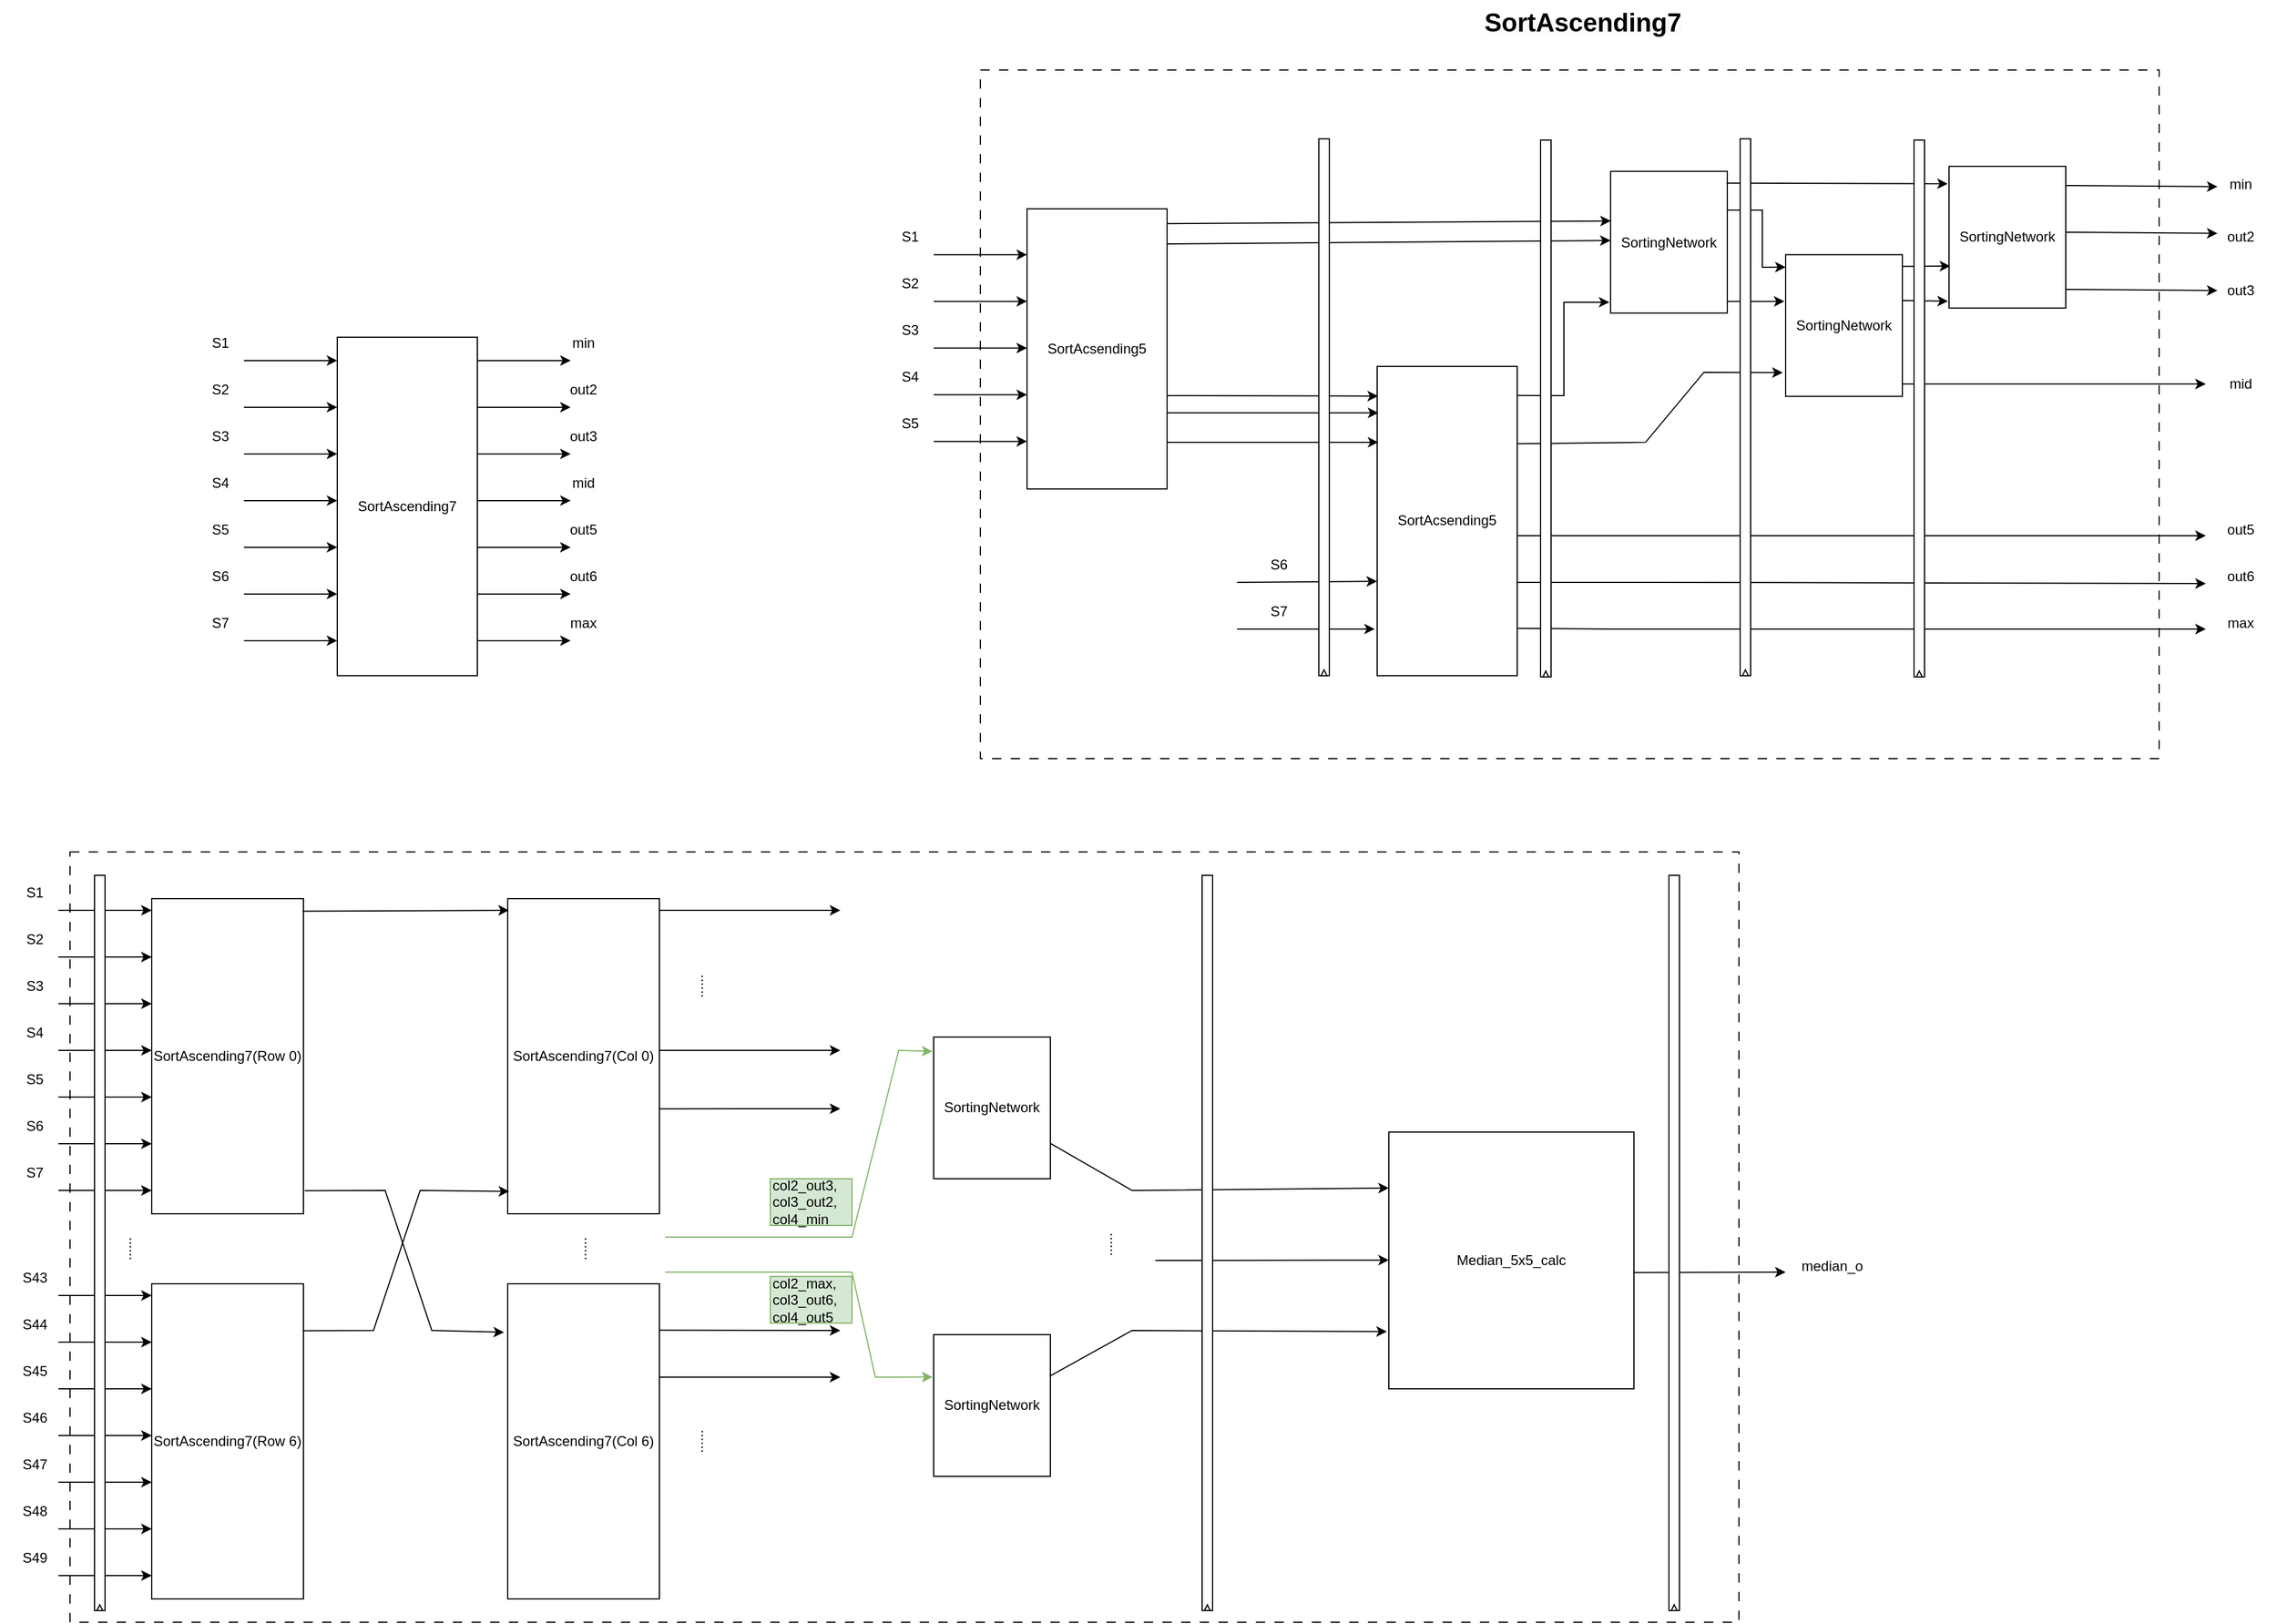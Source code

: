 <mxfile version="25.0.3">
  <diagram name="Page-1" id="NQi-qj9RWjXXZ9nGB_0W">
    <mxGraphModel dx="3850" dy="2614" grid="1" gridSize="10" guides="1" tooltips="1" connect="1" arrows="1" fold="1" page="1" pageScale="1" pageWidth="850" pageHeight="1100" math="0" shadow="0">
      <root>
        <mxCell id="0" />
        <mxCell id="1" parent="0" />
        <mxCell id="Ysm--PjL4J-Ic120Il5L-30" value="" style="rounded=0;whiteSpace=wrap;html=1;dashed=1;dashPattern=8 8;" parent="1" vertex="1">
          <mxGeometry x="830" y="-360" width="1010" height="590" as="geometry" />
        </mxCell>
        <mxCell id="oJ3QWZMt2NWCqgBl0X_o-31" value="" style="rounded=0;whiteSpace=wrap;html=1;dashed=1;dashPattern=8 8;" parent="1" vertex="1">
          <mxGeometry x="50" y="310" width="1430" height="660" as="geometry" />
        </mxCell>
        <mxCell id="lAZP1rvu_MSJ7CvuDxen-2" value="SortAscending7(Row 0)" style="rounded=0;whiteSpace=wrap;html=1;" parent="1" vertex="1">
          <mxGeometry x="120" y="350" width="130" height="270" as="geometry" />
        </mxCell>
        <mxCell id="lAZP1rvu_MSJ7CvuDxen-3" value="" style="endArrow=classic;html=1;rounded=0;" parent="1" edge="1">
          <mxGeometry width="50" height="50" relative="1" as="geometry">
            <mxPoint x="40" y="360" as="sourcePoint" />
            <mxPoint x="120" y="360" as="targetPoint" />
          </mxGeometry>
        </mxCell>
        <mxCell id="lAZP1rvu_MSJ7CvuDxen-4" value="" style="endArrow=classic;html=1;rounded=0;" parent="1" edge="1">
          <mxGeometry width="50" height="50" relative="1" as="geometry">
            <mxPoint x="40" y="400" as="sourcePoint" />
            <mxPoint x="120" y="400" as="targetPoint" />
          </mxGeometry>
        </mxCell>
        <mxCell id="lAZP1rvu_MSJ7CvuDxen-5" value="" style="endArrow=classic;html=1;rounded=0;" parent="1" edge="1">
          <mxGeometry width="50" height="50" relative="1" as="geometry">
            <mxPoint x="40" y="440" as="sourcePoint" />
            <mxPoint x="120" y="440" as="targetPoint" />
          </mxGeometry>
        </mxCell>
        <mxCell id="lAZP1rvu_MSJ7CvuDxen-6" value="" style="endArrow=classic;html=1;rounded=0;" parent="1" edge="1">
          <mxGeometry width="50" height="50" relative="1" as="geometry">
            <mxPoint x="40" y="480" as="sourcePoint" />
            <mxPoint x="120" y="480" as="targetPoint" />
          </mxGeometry>
        </mxCell>
        <mxCell id="lAZP1rvu_MSJ7CvuDxen-7" value="" style="endArrow=classic;html=1;rounded=0;" parent="1" edge="1">
          <mxGeometry width="50" height="50" relative="1" as="geometry">
            <mxPoint x="40" y="520" as="sourcePoint" />
            <mxPoint x="120" y="520" as="targetPoint" />
          </mxGeometry>
        </mxCell>
        <mxCell id="lAZP1rvu_MSJ7CvuDxen-8" value="" style="endArrow=classic;html=1;rounded=0;" parent="1" edge="1">
          <mxGeometry width="50" height="50" relative="1" as="geometry">
            <mxPoint x="40" y="560" as="sourcePoint" />
            <mxPoint x="120" y="560" as="targetPoint" />
          </mxGeometry>
        </mxCell>
        <mxCell id="lAZP1rvu_MSJ7CvuDxen-9" value="" style="endArrow=classic;html=1;rounded=0;" parent="1" edge="1">
          <mxGeometry width="50" height="50" relative="1" as="geometry">
            <mxPoint x="40" y="600" as="sourcePoint" />
            <mxPoint x="120" y="600" as="targetPoint" />
          </mxGeometry>
        </mxCell>
        <mxCell id="lAZP1rvu_MSJ7CvuDxen-10" value="S1" style="text;html=1;align=center;verticalAlign=middle;whiteSpace=wrap;rounded=0;" parent="1" vertex="1">
          <mxGeometry x="-10" y="330" width="60" height="30" as="geometry" />
        </mxCell>
        <mxCell id="lAZP1rvu_MSJ7CvuDxen-11" value="S2" style="text;html=1;align=center;verticalAlign=middle;whiteSpace=wrap;rounded=0;" parent="1" vertex="1">
          <mxGeometry x="-10" y="370" width="60" height="30" as="geometry" />
        </mxCell>
        <mxCell id="lAZP1rvu_MSJ7CvuDxen-12" value="S3" style="text;html=1;align=center;verticalAlign=middle;whiteSpace=wrap;rounded=0;" parent="1" vertex="1">
          <mxGeometry x="-10" y="410" width="60" height="30" as="geometry" />
        </mxCell>
        <mxCell id="lAZP1rvu_MSJ7CvuDxen-13" value="S4" style="text;html=1;align=center;verticalAlign=middle;whiteSpace=wrap;rounded=0;" parent="1" vertex="1">
          <mxGeometry x="-10" y="450" width="60" height="30" as="geometry" />
        </mxCell>
        <mxCell id="lAZP1rvu_MSJ7CvuDxen-14" value="S5" style="text;html=1;align=center;verticalAlign=middle;whiteSpace=wrap;rounded=0;" parent="1" vertex="1">
          <mxGeometry x="-10" y="490" width="60" height="30" as="geometry" />
        </mxCell>
        <mxCell id="lAZP1rvu_MSJ7CvuDxen-15" value="S6" style="text;html=1;align=center;verticalAlign=middle;whiteSpace=wrap;rounded=0;" parent="1" vertex="1">
          <mxGeometry x="-10" y="530" width="60" height="30" as="geometry" />
        </mxCell>
        <mxCell id="lAZP1rvu_MSJ7CvuDxen-16" value="S7" style="text;html=1;align=center;verticalAlign=middle;whiteSpace=wrap;rounded=0;" parent="1" vertex="1">
          <mxGeometry x="-10" y="570" width="60" height="30" as="geometry" />
        </mxCell>
        <mxCell id="lAZP1rvu_MSJ7CvuDxen-17" value="SortAscending7(Row 6)" style="rounded=0;whiteSpace=wrap;html=1;" parent="1" vertex="1">
          <mxGeometry x="120" y="680" width="130" height="270" as="geometry" />
        </mxCell>
        <mxCell id="lAZP1rvu_MSJ7CvuDxen-18" value="" style="endArrow=classic;html=1;rounded=0;" parent="1" edge="1">
          <mxGeometry width="50" height="50" relative="1" as="geometry">
            <mxPoint x="40" y="690" as="sourcePoint" />
            <mxPoint x="120" y="690" as="targetPoint" />
          </mxGeometry>
        </mxCell>
        <mxCell id="lAZP1rvu_MSJ7CvuDxen-19" value="" style="endArrow=classic;html=1;rounded=0;" parent="1" edge="1">
          <mxGeometry width="50" height="50" relative="1" as="geometry">
            <mxPoint x="40" y="730" as="sourcePoint" />
            <mxPoint x="120" y="730" as="targetPoint" />
          </mxGeometry>
        </mxCell>
        <mxCell id="lAZP1rvu_MSJ7CvuDxen-20" value="" style="endArrow=classic;html=1;rounded=0;" parent="1" edge="1">
          <mxGeometry width="50" height="50" relative="1" as="geometry">
            <mxPoint x="40" y="770" as="sourcePoint" />
            <mxPoint x="120" y="770" as="targetPoint" />
          </mxGeometry>
        </mxCell>
        <mxCell id="lAZP1rvu_MSJ7CvuDxen-21" value="" style="endArrow=classic;html=1;rounded=0;" parent="1" edge="1">
          <mxGeometry width="50" height="50" relative="1" as="geometry">
            <mxPoint x="40" y="810" as="sourcePoint" />
            <mxPoint x="120" y="810" as="targetPoint" />
          </mxGeometry>
        </mxCell>
        <mxCell id="lAZP1rvu_MSJ7CvuDxen-22" value="" style="endArrow=classic;html=1;rounded=0;" parent="1" edge="1">
          <mxGeometry width="50" height="50" relative="1" as="geometry">
            <mxPoint x="40" y="850" as="sourcePoint" />
            <mxPoint x="120" y="850" as="targetPoint" />
          </mxGeometry>
        </mxCell>
        <mxCell id="lAZP1rvu_MSJ7CvuDxen-23" value="" style="endArrow=classic;html=1;rounded=0;" parent="1" edge="1">
          <mxGeometry width="50" height="50" relative="1" as="geometry">
            <mxPoint x="40" y="890" as="sourcePoint" />
            <mxPoint x="120" y="890" as="targetPoint" />
          </mxGeometry>
        </mxCell>
        <mxCell id="lAZP1rvu_MSJ7CvuDxen-24" value="" style="endArrow=classic;html=1;rounded=0;" parent="1" edge="1">
          <mxGeometry width="50" height="50" relative="1" as="geometry">
            <mxPoint x="40" y="930" as="sourcePoint" />
            <mxPoint x="120" y="930" as="targetPoint" />
          </mxGeometry>
        </mxCell>
        <mxCell id="lAZP1rvu_MSJ7CvuDxen-25" value="S43" style="text;html=1;align=center;verticalAlign=middle;whiteSpace=wrap;rounded=0;" parent="1" vertex="1">
          <mxGeometry x="-10" y="660" width="60" height="30" as="geometry" />
        </mxCell>
        <mxCell id="lAZP1rvu_MSJ7CvuDxen-26" value="S44" style="text;html=1;align=center;verticalAlign=middle;whiteSpace=wrap;rounded=0;" parent="1" vertex="1">
          <mxGeometry x="-10" y="700" width="60" height="30" as="geometry" />
        </mxCell>
        <mxCell id="lAZP1rvu_MSJ7CvuDxen-27" value="S45" style="text;html=1;align=center;verticalAlign=middle;whiteSpace=wrap;rounded=0;" parent="1" vertex="1">
          <mxGeometry x="-10" y="740" width="60" height="30" as="geometry" />
        </mxCell>
        <mxCell id="lAZP1rvu_MSJ7CvuDxen-28" value="S46" style="text;html=1;align=center;verticalAlign=middle;whiteSpace=wrap;rounded=0;" parent="1" vertex="1">
          <mxGeometry x="-10" y="780" width="60" height="30" as="geometry" />
        </mxCell>
        <mxCell id="lAZP1rvu_MSJ7CvuDxen-29" value="S47" style="text;html=1;align=center;verticalAlign=middle;whiteSpace=wrap;rounded=0;" parent="1" vertex="1">
          <mxGeometry x="-10" y="820" width="60" height="30" as="geometry" />
        </mxCell>
        <mxCell id="lAZP1rvu_MSJ7CvuDxen-30" value="S48" style="text;html=1;align=center;verticalAlign=middle;whiteSpace=wrap;rounded=0;" parent="1" vertex="1">
          <mxGeometry x="-10" y="860" width="60" height="30" as="geometry" />
        </mxCell>
        <mxCell id="lAZP1rvu_MSJ7CvuDxen-31" value="S49" style="text;html=1;align=center;verticalAlign=middle;whiteSpace=wrap;rounded=0;" parent="1" vertex="1">
          <mxGeometry x="-10" y="900" width="60" height="30" as="geometry" />
        </mxCell>
        <mxCell id="lAZP1rvu_MSJ7CvuDxen-32" value="......" style="text;html=1;align=center;verticalAlign=middle;whiteSpace=wrap;rounded=0;direction=north;rotation=90;" parent="1" vertex="1">
          <mxGeometry x="80" y="620" width="50" height="60" as="geometry" />
        </mxCell>
        <mxCell id="lAZP1rvu_MSJ7CvuDxen-33" value="SortAscending7(Col 0)" style="rounded=0;whiteSpace=wrap;html=1;" parent="1" vertex="1">
          <mxGeometry x="425" y="350" width="130" height="270" as="geometry" />
        </mxCell>
        <mxCell id="lAZP1rvu_MSJ7CvuDxen-34" value="" style="endArrow=classic;html=1;rounded=0;exitX=0.994;exitY=0.04;exitDx=0;exitDy=0;exitPerimeter=0;entryX=0.008;entryY=0.037;entryDx=0;entryDy=0;entryPerimeter=0;" parent="1" source="lAZP1rvu_MSJ7CvuDxen-2" target="lAZP1rvu_MSJ7CvuDxen-33" edge="1">
          <mxGeometry width="50" height="50" relative="1" as="geometry">
            <mxPoint x="260" y="410" as="sourcePoint" />
            <mxPoint x="420" y="360" as="targetPoint" />
          </mxGeometry>
        </mxCell>
        <mxCell id="lAZP1rvu_MSJ7CvuDxen-35" value="SortAscending7(Col 6)" style="rounded=0;whiteSpace=wrap;html=1;" parent="1" vertex="1">
          <mxGeometry x="425" y="680" width="130" height="270" as="geometry" />
        </mxCell>
        <mxCell id="lAZP1rvu_MSJ7CvuDxen-40" value="" style="endArrow=classic;html=1;rounded=0;exitX=0.995;exitY=0.149;exitDx=0;exitDy=0;exitPerimeter=0;entryX=0.01;entryY=0.929;entryDx=0;entryDy=0;entryPerimeter=0;" parent="1" source="lAZP1rvu_MSJ7CvuDxen-17" target="lAZP1rvu_MSJ7CvuDxen-33" edge="1">
          <mxGeometry width="50" height="50" relative="1" as="geometry">
            <mxPoint x="300" y="679.17" as="sourcePoint" />
            <mxPoint x="380" y="679.17" as="targetPoint" />
            <Array as="points">
              <mxPoint x="310" y="720" />
              <mxPoint x="350" y="600" />
            </Array>
          </mxGeometry>
        </mxCell>
        <mxCell id="lAZP1rvu_MSJ7CvuDxen-41" value="......" style="text;html=1;align=center;verticalAlign=middle;whiteSpace=wrap;rounded=0;direction=north;rotation=90;" parent="1" vertex="1">
          <mxGeometry x="470" y="620" width="50" height="60" as="geometry" />
        </mxCell>
        <mxCell id="lAZP1rvu_MSJ7CvuDxen-42" value="" style="endArrow=classic;html=1;rounded=0;entryX=-0.024;entryY=0.154;entryDx=0;entryDy=0;entryPerimeter=0;exitX=1.008;exitY=0.927;exitDx=0;exitDy=0;exitPerimeter=0;" parent="1" source="lAZP1rvu_MSJ7CvuDxen-2" target="lAZP1rvu_MSJ7CvuDxen-35" edge="1">
          <mxGeometry width="50" height="50" relative="1" as="geometry">
            <mxPoint x="260" y="650" as="sourcePoint" />
            <mxPoint x="310" y="600" as="targetPoint" />
            <Array as="points">
              <mxPoint x="320" y="600" />
              <mxPoint x="360" y="720" />
            </Array>
          </mxGeometry>
        </mxCell>
        <mxCell id="lAZP1rvu_MSJ7CvuDxen-106" value="Median_5x5_calc" style="rounded=0;whiteSpace=wrap;html=1;" parent="1" vertex="1">
          <mxGeometry x="1180" y="550" width="210" height="220" as="geometry" />
        </mxCell>
        <mxCell id="lAZP1rvu_MSJ7CvuDxen-107" value="" style="endArrow=classic;html=1;rounded=0;exitX=1;exitY=0.667;exitDx=0;exitDy=0;exitPerimeter=0;" parent="1" source="lAZP1rvu_MSJ7CvuDxen-33" edge="1">
          <mxGeometry width="50" height="50" relative="1" as="geometry">
            <mxPoint x="560" y="530" as="sourcePoint" />
            <mxPoint x="710" y="530" as="targetPoint" />
          </mxGeometry>
        </mxCell>
        <mxCell id="lAZP1rvu_MSJ7CvuDxen-109" value="" style="endArrow=classic;html=1;rounded=0;exitX=0.998;exitY=0.147;exitDx=0;exitDy=0;exitPerimeter=0;" parent="1" source="lAZP1rvu_MSJ7CvuDxen-35" edge="1">
          <mxGeometry width="50" height="50" relative="1" as="geometry">
            <mxPoint x="555" y="717.86" as="sourcePoint" />
            <mxPoint x="710" y="720" as="targetPoint" />
          </mxGeometry>
        </mxCell>
        <mxCell id="lAZP1rvu_MSJ7CvuDxen-137" value="" style="endArrow=classic;html=1;rounded=0;exitX=1.002;exitY=0.547;exitDx=0;exitDy=0;exitPerimeter=0;" parent="1" source="lAZP1rvu_MSJ7CvuDxen-106" edge="1">
          <mxGeometry width="50" height="50" relative="1" as="geometry">
            <mxPoint x="918" y="645" as="sourcePoint" />
            <mxPoint x="1520" y="670" as="targetPoint" />
          </mxGeometry>
        </mxCell>
        <mxCell id="lAZP1rvu_MSJ7CvuDxen-140" value="median_o" style="text;html=1;align=center;verticalAlign=middle;whiteSpace=wrap;rounded=0;" parent="1" vertex="1">
          <mxGeometry x="1530" y="650" width="60" height="30" as="geometry" />
        </mxCell>
        <mxCell id="lAZP1rvu_MSJ7CvuDxen-146" value="SortAscending7" style="rounded=0;whiteSpace=wrap;html=1;" parent="1" vertex="1">
          <mxGeometry x="279" y="-131.06" width="120" height="290" as="geometry" />
        </mxCell>
        <mxCell id="lAZP1rvu_MSJ7CvuDxen-148" value="" style="endArrow=classic;html=1;rounded=0;" parent="1" edge="1">
          <mxGeometry width="50" height="50" relative="1" as="geometry">
            <mxPoint x="199" y="-111.06" as="sourcePoint" />
            <mxPoint x="279" y="-111.06" as="targetPoint" />
          </mxGeometry>
        </mxCell>
        <mxCell id="lAZP1rvu_MSJ7CvuDxen-149" value="" style="endArrow=classic;html=1;rounded=0;" parent="1" edge="1">
          <mxGeometry width="50" height="50" relative="1" as="geometry">
            <mxPoint x="199" y="-71.06" as="sourcePoint" />
            <mxPoint x="279" y="-71.06" as="targetPoint" />
          </mxGeometry>
        </mxCell>
        <mxCell id="lAZP1rvu_MSJ7CvuDxen-150" value="" style="endArrow=classic;html=1;rounded=0;" parent="1" edge="1">
          <mxGeometry width="50" height="50" relative="1" as="geometry">
            <mxPoint x="199" y="-31.06" as="sourcePoint" />
            <mxPoint x="279" y="-31.06" as="targetPoint" />
          </mxGeometry>
        </mxCell>
        <mxCell id="lAZP1rvu_MSJ7CvuDxen-151" value="" style="endArrow=classic;html=1;rounded=0;" parent="1" edge="1">
          <mxGeometry width="50" height="50" relative="1" as="geometry">
            <mxPoint x="199" y="8.94" as="sourcePoint" />
            <mxPoint x="279" y="8.94" as="targetPoint" />
          </mxGeometry>
        </mxCell>
        <mxCell id="lAZP1rvu_MSJ7CvuDxen-152" value="" style="endArrow=classic;html=1;rounded=0;" parent="1" edge="1">
          <mxGeometry width="50" height="50" relative="1" as="geometry">
            <mxPoint x="199" y="48.94" as="sourcePoint" />
            <mxPoint x="279" y="48.94" as="targetPoint" />
          </mxGeometry>
        </mxCell>
        <mxCell id="lAZP1rvu_MSJ7CvuDxen-153" value="" style="endArrow=classic;html=1;rounded=0;" parent="1" edge="1">
          <mxGeometry width="50" height="50" relative="1" as="geometry">
            <mxPoint x="199" y="88.94" as="sourcePoint" />
            <mxPoint x="279" y="88.94" as="targetPoint" />
          </mxGeometry>
        </mxCell>
        <mxCell id="lAZP1rvu_MSJ7CvuDxen-154" value="" style="endArrow=classic;html=1;rounded=0;" parent="1" edge="1">
          <mxGeometry width="50" height="50" relative="1" as="geometry">
            <mxPoint x="199" y="128.94" as="sourcePoint" />
            <mxPoint x="279" y="128.94" as="targetPoint" />
          </mxGeometry>
        </mxCell>
        <mxCell id="lAZP1rvu_MSJ7CvuDxen-155" value="S1" style="text;html=1;align=center;verticalAlign=middle;whiteSpace=wrap;rounded=0;" parent="1" vertex="1">
          <mxGeometry x="149" y="-141.06" width="60" height="30" as="geometry" />
        </mxCell>
        <mxCell id="lAZP1rvu_MSJ7CvuDxen-156" value="S2" style="text;html=1;align=center;verticalAlign=middle;whiteSpace=wrap;rounded=0;" parent="1" vertex="1">
          <mxGeometry x="149" y="-101.06" width="60" height="30" as="geometry" />
        </mxCell>
        <mxCell id="lAZP1rvu_MSJ7CvuDxen-157" value="S3" style="text;html=1;align=center;verticalAlign=middle;whiteSpace=wrap;rounded=0;" parent="1" vertex="1">
          <mxGeometry x="149" y="-61.06" width="60" height="30" as="geometry" />
        </mxCell>
        <mxCell id="lAZP1rvu_MSJ7CvuDxen-158" value="S4" style="text;html=1;align=center;verticalAlign=middle;whiteSpace=wrap;rounded=0;" parent="1" vertex="1">
          <mxGeometry x="149" y="-21.06" width="60" height="30" as="geometry" />
        </mxCell>
        <mxCell id="lAZP1rvu_MSJ7CvuDxen-159" value="S5" style="text;html=1;align=center;verticalAlign=middle;whiteSpace=wrap;rounded=0;" parent="1" vertex="1">
          <mxGeometry x="149" y="18.94" width="60" height="30" as="geometry" />
        </mxCell>
        <mxCell id="lAZP1rvu_MSJ7CvuDxen-160" value="S6" style="text;html=1;align=center;verticalAlign=middle;whiteSpace=wrap;rounded=0;" parent="1" vertex="1">
          <mxGeometry x="149" y="58.94" width="60" height="30" as="geometry" />
        </mxCell>
        <mxCell id="lAZP1rvu_MSJ7CvuDxen-161" value="S7" style="text;html=1;align=center;verticalAlign=middle;whiteSpace=wrap;rounded=0;" parent="1" vertex="1">
          <mxGeometry x="149" y="98.94" width="60" height="30" as="geometry" />
        </mxCell>
        <mxCell id="lAZP1rvu_MSJ7CvuDxen-184" value="" style="endArrow=classic;html=1;rounded=0;" parent="1" edge="1">
          <mxGeometry width="50" height="50" relative="1" as="geometry">
            <mxPoint x="399" y="-111.06" as="sourcePoint" />
            <mxPoint x="479" y="-111.06" as="targetPoint" />
          </mxGeometry>
        </mxCell>
        <mxCell id="lAZP1rvu_MSJ7CvuDxen-185" value="" style="endArrow=classic;html=1;rounded=0;" parent="1" edge="1">
          <mxGeometry width="50" height="50" relative="1" as="geometry">
            <mxPoint x="399" y="-71.06" as="sourcePoint" />
            <mxPoint x="479" y="-71.06" as="targetPoint" />
          </mxGeometry>
        </mxCell>
        <mxCell id="lAZP1rvu_MSJ7CvuDxen-186" value="" style="endArrow=classic;html=1;rounded=0;" parent="1" edge="1">
          <mxGeometry width="50" height="50" relative="1" as="geometry">
            <mxPoint x="399" y="-31.06" as="sourcePoint" />
            <mxPoint x="479" y="-31.06" as="targetPoint" />
          </mxGeometry>
        </mxCell>
        <mxCell id="lAZP1rvu_MSJ7CvuDxen-187" value="" style="endArrow=classic;html=1;rounded=0;" parent="1" edge="1">
          <mxGeometry width="50" height="50" relative="1" as="geometry">
            <mxPoint x="399" y="8.94" as="sourcePoint" />
            <mxPoint x="479" y="8.94" as="targetPoint" />
          </mxGeometry>
        </mxCell>
        <mxCell id="lAZP1rvu_MSJ7CvuDxen-188" value="" style="endArrow=classic;html=1;rounded=0;" parent="1" edge="1">
          <mxGeometry width="50" height="50" relative="1" as="geometry">
            <mxPoint x="399" y="48.94" as="sourcePoint" />
            <mxPoint x="479" y="48.94" as="targetPoint" />
          </mxGeometry>
        </mxCell>
        <mxCell id="lAZP1rvu_MSJ7CvuDxen-189" value="" style="endArrow=classic;html=1;rounded=0;" parent="1" edge="1">
          <mxGeometry width="50" height="50" relative="1" as="geometry">
            <mxPoint x="399" y="88.94" as="sourcePoint" />
            <mxPoint x="479" y="88.94" as="targetPoint" />
          </mxGeometry>
        </mxCell>
        <mxCell id="lAZP1rvu_MSJ7CvuDxen-190" value="" style="endArrow=classic;html=1;rounded=0;" parent="1" edge="1">
          <mxGeometry width="50" height="50" relative="1" as="geometry">
            <mxPoint x="399" y="128.94" as="sourcePoint" />
            <mxPoint x="479" y="128.94" as="targetPoint" />
          </mxGeometry>
        </mxCell>
        <mxCell id="lAZP1rvu_MSJ7CvuDxen-199" value="min" style="text;html=1;align=center;verticalAlign=middle;whiteSpace=wrap;rounded=0;" parent="1" vertex="1">
          <mxGeometry x="460" y="-141.06" width="60" height="30" as="geometry" />
        </mxCell>
        <mxCell id="lAZP1rvu_MSJ7CvuDxen-200" value="out2" style="text;html=1;align=center;verticalAlign=middle;whiteSpace=wrap;rounded=0;" parent="1" vertex="1">
          <mxGeometry x="460" y="-101.06" width="60" height="30" as="geometry" />
        </mxCell>
        <mxCell id="lAZP1rvu_MSJ7CvuDxen-201" value="out3" style="text;html=1;align=center;verticalAlign=middle;whiteSpace=wrap;rounded=0;" parent="1" vertex="1">
          <mxGeometry x="460" y="-61.06" width="60" height="30" as="geometry" />
        </mxCell>
        <mxCell id="lAZP1rvu_MSJ7CvuDxen-202" value="mid" style="text;html=1;align=center;verticalAlign=middle;whiteSpace=wrap;rounded=0;" parent="1" vertex="1">
          <mxGeometry x="460" y="-21.06" width="60" height="30" as="geometry" />
        </mxCell>
        <mxCell id="lAZP1rvu_MSJ7CvuDxen-203" value="out5" style="text;html=1;align=center;verticalAlign=middle;whiteSpace=wrap;rounded=0;" parent="1" vertex="1">
          <mxGeometry x="460" y="18.94" width="60" height="30" as="geometry" />
        </mxCell>
        <mxCell id="lAZP1rvu_MSJ7CvuDxen-204" value="out6" style="text;html=1;align=center;verticalAlign=middle;whiteSpace=wrap;rounded=0;" parent="1" vertex="1">
          <mxGeometry x="460" y="58.94" width="60" height="30" as="geometry" />
        </mxCell>
        <mxCell id="lAZP1rvu_MSJ7CvuDxen-205" value="max" style="text;html=1;align=center;verticalAlign=middle;whiteSpace=wrap;rounded=0;" parent="1" vertex="1">
          <mxGeometry x="460" y="98.94" width="60" height="30" as="geometry" />
        </mxCell>
        <mxCell id="lAZP1rvu_MSJ7CvuDxen-207" value="SortAcsending5" style="rounded=0;whiteSpace=wrap;html=1;" parent="1" vertex="1">
          <mxGeometry x="870" y="-241.06" width="120" height="240" as="geometry" />
        </mxCell>
        <mxCell id="lAZP1rvu_MSJ7CvuDxen-208" value="" style="endArrow=classic;html=1;rounded=0;" parent="1" edge="1">
          <mxGeometry width="50" height="50" relative="1" as="geometry">
            <mxPoint x="790" y="-201.77" as="sourcePoint" />
            <mxPoint x="870" y="-201.77" as="targetPoint" />
          </mxGeometry>
        </mxCell>
        <mxCell id="lAZP1rvu_MSJ7CvuDxen-209" value="" style="endArrow=classic;html=1;rounded=0;" parent="1" edge="1">
          <mxGeometry width="50" height="50" relative="1" as="geometry">
            <mxPoint x="790" y="-161.77" as="sourcePoint" />
            <mxPoint x="870" y="-161.77" as="targetPoint" />
          </mxGeometry>
        </mxCell>
        <mxCell id="lAZP1rvu_MSJ7CvuDxen-210" value="" style="endArrow=classic;html=1;rounded=0;" parent="1" edge="1">
          <mxGeometry width="50" height="50" relative="1" as="geometry">
            <mxPoint x="790" y="-121.77" as="sourcePoint" />
            <mxPoint x="870" y="-121.77" as="targetPoint" />
          </mxGeometry>
        </mxCell>
        <mxCell id="lAZP1rvu_MSJ7CvuDxen-211" value="" style="endArrow=classic;html=1;rounded=0;" parent="1" edge="1">
          <mxGeometry width="50" height="50" relative="1" as="geometry">
            <mxPoint x="790" y="-81.77" as="sourcePoint" />
            <mxPoint x="870" y="-81.77" as="targetPoint" />
          </mxGeometry>
        </mxCell>
        <mxCell id="lAZP1rvu_MSJ7CvuDxen-212" value="" style="endArrow=classic;html=1;rounded=0;" parent="1" edge="1">
          <mxGeometry width="50" height="50" relative="1" as="geometry">
            <mxPoint x="790" y="-41.77" as="sourcePoint" />
            <mxPoint x="870" y="-41.77" as="targetPoint" />
          </mxGeometry>
        </mxCell>
        <mxCell id="lAZP1rvu_MSJ7CvuDxen-213" value="S1" style="text;html=1;align=center;verticalAlign=middle;whiteSpace=wrap;rounded=0;" parent="1" vertex="1">
          <mxGeometry x="740" y="-231.77" width="60" height="30" as="geometry" />
        </mxCell>
        <mxCell id="lAZP1rvu_MSJ7CvuDxen-214" value="S2" style="text;html=1;align=center;verticalAlign=middle;whiteSpace=wrap;rounded=0;" parent="1" vertex="1">
          <mxGeometry x="740" y="-191.77" width="60" height="30" as="geometry" />
        </mxCell>
        <mxCell id="lAZP1rvu_MSJ7CvuDxen-215" value="S3" style="text;html=1;align=center;verticalAlign=middle;whiteSpace=wrap;rounded=0;" parent="1" vertex="1">
          <mxGeometry x="740" y="-151.77" width="60" height="30" as="geometry" />
        </mxCell>
        <mxCell id="lAZP1rvu_MSJ7CvuDxen-216" value="S4" style="text;html=1;align=center;verticalAlign=middle;whiteSpace=wrap;rounded=0;" parent="1" vertex="1">
          <mxGeometry x="740" y="-111.77" width="60" height="30" as="geometry" />
        </mxCell>
        <mxCell id="lAZP1rvu_MSJ7CvuDxen-217" value="S5" style="text;html=1;align=center;verticalAlign=middle;whiteSpace=wrap;rounded=0;" parent="1" vertex="1">
          <mxGeometry x="740" y="-71.77" width="60" height="30" as="geometry" />
        </mxCell>
        <mxCell id="lAZP1rvu_MSJ7CvuDxen-218" value="SortAcsending5" style="rounded=0;whiteSpace=wrap;html=1;" parent="1" vertex="1">
          <mxGeometry x="1170" y="-106.06" width="120" height="265" as="geometry" />
        </mxCell>
        <mxCell id="lAZP1rvu_MSJ7CvuDxen-219" value="" style="endArrow=classic;html=1;rounded=0;" parent="1" edge="1">
          <mxGeometry width="50" height="50" relative="1" as="geometry">
            <mxPoint x="1050" y="118.94" as="sourcePoint" />
            <mxPoint x="1168" y="118.94" as="targetPoint" />
          </mxGeometry>
        </mxCell>
        <mxCell id="lAZP1rvu_MSJ7CvuDxen-220" value="" style="endArrow=classic;html=1;rounded=0;entryX=-0.001;entryY=0.695;entryDx=0;entryDy=0;entryPerimeter=0;" parent="1" target="lAZP1rvu_MSJ7CvuDxen-218" edge="1">
          <mxGeometry width="50" height="50" relative="1" as="geometry">
            <mxPoint x="1050" y="78.94" as="sourcePoint" />
            <mxPoint x="1090" y="78.94" as="targetPoint" />
          </mxGeometry>
        </mxCell>
        <mxCell id="lAZP1rvu_MSJ7CvuDxen-223" value="S7" style="text;html=1;align=center;verticalAlign=middle;whiteSpace=wrap;rounded=0;" parent="1" vertex="1">
          <mxGeometry x="1055.5" y="88.94" width="60" height="30" as="geometry" />
        </mxCell>
        <mxCell id="lAZP1rvu_MSJ7CvuDxen-226" value="S6" style="text;html=1;align=center;verticalAlign=middle;whiteSpace=wrap;rounded=0;" parent="1" vertex="1">
          <mxGeometry x="1055.5" y="48.94" width="60" height="30" as="geometry" />
        </mxCell>
        <mxCell id="lAZP1rvu_MSJ7CvuDxen-227" value="" style="endArrow=classic;html=1;rounded=0;entryX=0.006;entryY=0.096;entryDx=0;entryDy=0;entryPerimeter=0;" parent="1" target="lAZP1rvu_MSJ7CvuDxen-218" edge="1">
          <mxGeometry width="50" height="50" relative="1" as="geometry">
            <mxPoint x="990" y="-81.06" as="sourcePoint" />
            <mxPoint x="1100" y="-71.06" as="targetPoint" />
          </mxGeometry>
        </mxCell>
        <mxCell id="lAZP1rvu_MSJ7CvuDxen-228" value="" style="endArrow=classic;html=1;rounded=0;entryX=0.006;entryY=0.096;entryDx=0;entryDy=0;entryPerimeter=0;" parent="1" edge="1">
          <mxGeometry width="50" height="50" relative="1" as="geometry">
            <mxPoint x="990" y="-66.2" as="sourcePoint" />
            <mxPoint x="1171" y="-66.2" as="targetPoint" />
          </mxGeometry>
        </mxCell>
        <mxCell id="lAZP1rvu_MSJ7CvuDxen-229" value="" style="endArrow=classic;html=1;rounded=0;entryX=0.006;entryY=0.096;entryDx=0;entryDy=0;entryPerimeter=0;" parent="1" edge="1">
          <mxGeometry width="50" height="50" relative="1" as="geometry">
            <mxPoint x="990" y="-41.06" as="sourcePoint" />
            <mxPoint x="1171" y="-41.06" as="targetPoint" />
          </mxGeometry>
        </mxCell>
        <mxCell id="lAZP1rvu_MSJ7CvuDxen-231" value="SortingNetwork" style="rounded=0;whiteSpace=wrap;html=1;" parent="1" vertex="1">
          <mxGeometry x="1370" y="-273.19" width="100" height="121.42" as="geometry" />
        </mxCell>
        <mxCell id="lAZP1rvu_MSJ7CvuDxen-232" value="" style="endArrow=classic;html=1;rounded=0;exitX=1;exitY=0.053;exitDx=0;exitDy=0;exitPerimeter=0;entryX=0.002;entryY=0.35;entryDx=0;entryDy=0;entryPerimeter=0;" parent="1" source="lAZP1rvu_MSJ7CvuDxen-207" target="lAZP1rvu_MSJ7CvuDxen-231" edge="1">
          <mxGeometry width="50" height="50" relative="1" as="geometry">
            <mxPoint x="1070" y="-181.77" as="sourcePoint" />
            <mxPoint x="1120" y="-231.77" as="targetPoint" />
          </mxGeometry>
        </mxCell>
        <mxCell id="lAZP1rvu_MSJ7CvuDxen-233" value="" style="endArrow=classic;html=1;rounded=0;exitX=1;exitY=0.053;exitDx=0;exitDy=0;exitPerimeter=0;entryX=0.002;entryY=0.35;entryDx=0;entryDy=0;entryPerimeter=0;" parent="1" edge="1">
          <mxGeometry width="50" height="50" relative="1" as="geometry">
            <mxPoint x="990" y="-210.98" as="sourcePoint" />
            <mxPoint x="1370" y="-213.98" as="targetPoint" />
          </mxGeometry>
        </mxCell>
        <mxCell id="lAZP1rvu_MSJ7CvuDxen-234" value="" style="endArrow=classic;html=1;rounded=0;exitX=0.997;exitY=0.094;exitDx=0;exitDy=0;exitPerimeter=0;" parent="1" source="lAZP1rvu_MSJ7CvuDxen-218" edge="1">
          <mxGeometry width="50" height="50" relative="1" as="geometry">
            <mxPoint x="1320" y="-96.06" as="sourcePoint" />
            <mxPoint x="1369" y="-161.06" as="targetPoint" />
            <Array as="points">
              <mxPoint x="1330" y="-81.06" />
              <mxPoint x="1330" y="-161.06" />
            </Array>
          </mxGeometry>
        </mxCell>
        <mxCell id="lAZP1rvu_MSJ7CvuDxen-235" value="" style="endArrow=classic;html=1;rounded=0;exitX=1.003;exitY=0.847;exitDx=0;exitDy=0;exitPerimeter=0;" parent="1" source="lAZP1rvu_MSJ7CvuDxen-218" edge="1">
          <mxGeometry width="50" height="50" relative="1" as="geometry">
            <mxPoint x="1370" y="118.94" as="sourcePoint" />
            <mxPoint x="1880" y="119" as="targetPoint" />
            <Array as="points">
              <mxPoint x="1370" y="118.94" />
            </Array>
          </mxGeometry>
        </mxCell>
        <mxCell id="lAZP1rvu_MSJ7CvuDxen-236" value="" style="endArrow=classic;html=1;rounded=0;exitX=1.003;exitY=0.847;exitDx=0;exitDy=0;exitPerimeter=0;" parent="1" edge="1">
          <mxGeometry width="50" height="50" relative="1" as="geometry">
            <mxPoint x="1290" y="78.94" as="sourcePoint" />
            <mxPoint x="1880" y="80" as="targetPoint" />
            <Array as="points">
              <mxPoint x="1410" y="78.94" />
            </Array>
          </mxGeometry>
        </mxCell>
        <mxCell id="lAZP1rvu_MSJ7CvuDxen-237" value="max" style="text;html=1;align=center;verticalAlign=middle;whiteSpace=wrap;rounded=0;" parent="1" vertex="1">
          <mxGeometry x="1880" y="98.94" width="60" height="30" as="geometry" />
        </mxCell>
        <mxCell id="lAZP1rvu_MSJ7CvuDxen-238" value="out6" style="text;html=1;align=center;verticalAlign=middle;whiteSpace=wrap;rounded=0;" parent="1" vertex="1">
          <mxGeometry x="1880" y="58.94" width="60" height="30" as="geometry" />
        </mxCell>
        <mxCell id="lAZP1rvu_MSJ7CvuDxen-239" value="SortingNetwork" style="rounded=0;whiteSpace=wrap;html=1;" parent="1" vertex="1">
          <mxGeometry x="1520" y="-201.77" width="100" height="121.42" as="geometry" />
        </mxCell>
        <mxCell id="lAZP1rvu_MSJ7CvuDxen-240" value="" style="endArrow=classic;html=1;rounded=0;entryX=0;entryY=0.088;entryDx=0;entryDy=0;entryPerimeter=0;" parent="1" target="lAZP1rvu_MSJ7CvuDxen-239" edge="1">
          <mxGeometry width="50" height="50" relative="1" as="geometry">
            <mxPoint x="1470" y="-240" as="sourcePoint" />
            <mxPoint x="1519.1" y="-240.911" as="targetPoint" />
            <Array as="points">
              <mxPoint x="1500" y="-240" />
              <mxPoint x="1500" y="-191.06" />
            </Array>
          </mxGeometry>
        </mxCell>
        <mxCell id="lAZP1rvu_MSJ7CvuDxen-241" value="" style="endArrow=classic;html=1;rounded=0;exitX=1.003;exitY=0.678;exitDx=0;exitDy=0;exitPerimeter=0;entryX=-0.006;entryY=0.091;entryDx=0;entryDy=0;entryPerimeter=0;" parent="1" edge="1">
          <mxGeometry width="50" height="50" relative="1" as="geometry">
            <mxPoint x="1470" y="-161.77" as="sourcePoint" />
            <mxPoint x="1519" y="-161.77" as="targetPoint" />
          </mxGeometry>
        </mxCell>
        <mxCell id="lAZP1rvu_MSJ7CvuDxen-242" value="SortingNetwork" style="rounded=0;whiteSpace=wrap;html=1;" parent="1" vertex="1">
          <mxGeometry x="1660" y="-277.48" width="100" height="121.42" as="geometry" />
        </mxCell>
        <mxCell id="lAZP1rvu_MSJ7CvuDxen-243" value="" style="endArrow=classic;html=1;rounded=0;exitX=0.993;exitY=0.083;exitDx=0;exitDy=0;exitPerimeter=0;entryX=-0.011;entryY=0.123;entryDx=0;entryDy=0;entryPerimeter=0;" parent="1" source="lAZP1rvu_MSJ7CvuDxen-231" target="lAZP1rvu_MSJ7CvuDxen-242" edge="1">
          <mxGeometry width="50" height="50" relative="1" as="geometry">
            <mxPoint x="1530" y="-223.19" as="sourcePoint" />
            <mxPoint x="1638" y="-263.06" as="targetPoint" />
          </mxGeometry>
        </mxCell>
        <mxCell id="lAZP1rvu_MSJ7CvuDxen-244" value="" style="endArrow=classic;html=1;rounded=0;exitX=0.993;exitY=0.083;exitDx=0;exitDy=0;exitPerimeter=0;entryX=0.01;entryY=0.704;entryDx=0;entryDy=0;entryPerimeter=0;" parent="1" target="lAZP1rvu_MSJ7CvuDxen-242" edge="1">
          <mxGeometry width="50" height="50" relative="1" as="geometry">
            <mxPoint x="1620" y="-191.77" as="sourcePoint" />
            <mxPoint x="1800" y="-190.77" as="targetPoint" />
          </mxGeometry>
        </mxCell>
        <mxCell id="lAZP1rvu_MSJ7CvuDxen-245" value="" style="endArrow=classic;html=1;rounded=0;exitX=1.003;exitY=0.847;exitDx=0;exitDy=0;exitPerimeter=0;" parent="1" edge="1">
          <mxGeometry width="50" height="50" relative="1" as="geometry">
            <mxPoint x="1290" y="38.94" as="sourcePoint" />
            <mxPoint x="1880" y="39" as="targetPoint" />
            <Array as="points">
              <mxPoint x="1490" y="38.94" />
            </Array>
          </mxGeometry>
        </mxCell>
        <mxCell id="lAZP1rvu_MSJ7CvuDxen-247" value="" style="endArrow=classic;html=1;rounded=0;exitX=1;exitY=0.25;exitDx=0;exitDy=0;entryX=-0.025;entryY=0.832;entryDx=0;entryDy=0;entryPerimeter=0;" parent="1" source="lAZP1rvu_MSJ7CvuDxen-218" target="lAZP1rvu_MSJ7CvuDxen-239" edge="1">
          <mxGeometry width="50" height="50" relative="1" as="geometry">
            <mxPoint x="1290" y="-46.15" as="sourcePoint" />
            <mxPoint x="1410" y="-67.4" as="targetPoint" />
            <Array as="points">
              <mxPoint x="1400" y="-41.06" />
              <mxPoint x="1450" y="-101.06" />
            </Array>
          </mxGeometry>
        </mxCell>
        <mxCell id="lAZP1rvu_MSJ7CvuDxen-248" value="" style="endArrow=classic;html=1;rounded=0;exitX=0.995;exitY=0.912;exitDx=0;exitDy=0;exitPerimeter=0;" parent="1" source="lAZP1rvu_MSJ7CvuDxen-239" edge="1">
          <mxGeometry width="50" height="50" relative="1" as="geometry">
            <mxPoint x="1670" y="-111.06" as="sourcePoint" />
            <mxPoint x="1880" y="-91" as="targetPoint" />
            <Array as="points">
              <mxPoint x="1650" y="-91.06" />
            </Array>
          </mxGeometry>
        </mxCell>
        <mxCell id="lAZP1rvu_MSJ7CvuDxen-249" value="out5" style="text;html=1;align=center;verticalAlign=middle;whiteSpace=wrap;rounded=0;" parent="1" vertex="1">
          <mxGeometry x="1880" y="18.94" width="60" height="30" as="geometry" />
        </mxCell>
        <mxCell id="lAZP1rvu_MSJ7CvuDxen-250" value="mid" style="text;html=1;align=center;verticalAlign=middle;whiteSpace=wrap;rounded=0;" parent="1" vertex="1">
          <mxGeometry x="1880" y="-106.06" width="60" height="30" as="geometry" />
        </mxCell>
        <mxCell id="lAZP1rvu_MSJ7CvuDxen-251" value="" style="endArrow=classic;html=1;rounded=0;exitX=0.998;exitY=0.323;exitDx=0;exitDy=0;exitPerimeter=0;entryX=-0.009;entryY=0.952;entryDx=0;entryDy=0;entryPerimeter=0;" parent="1" source="lAZP1rvu_MSJ7CvuDxen-239" target="lAZP1rvu_MSJ7CvuDxen-242" edge="1">
          <mxGeometry width="50" height="50" relative="1" as="geometry">
            <mxPoint x="1620" y="-101.77" as="sourcePoint" />
            <mxPoint x="1670" y="-151.77" as="targetPoint" />
          </mxGeometry>
        </mxCell>
        <mxCell id="lAZP1rvu_MSJ7CvuDxen-253" value="" style="endArrow=classic;html=1;rounded=0;exitX=0.998;exitY=0.867;exitDx=0;exitDy=0;exitPerimeter=0;" parent="1" edge="1">
          <mxGeometry width="50" height="50" relative="1" as="geometry">
            <mxPoint x="1760" y="-172.06" as="sourcePoint" />
            <mxPoint x="1890" y="-171.06" as="targetPoint" />
          </mxGeometry>
        </mxCell>
        <mxCell id="lAZP1rvu_MSJ7CvuDxen-254" value="" style="endArrow=classic;html=1;rounded=0;exitX=0.998;exitY=0.867;exitDx=0;exitDy=0;exitPerimeter=0;" parent="1" edge="1">
          <mxGeometry width="50" height="50" relative="1" as="geometry">
            <mxPoint x="1760" y="-261.06" as="sourcePoint" />
            <mxPoint x="1890" y="-260.06" as="targetPoint" />
          </mxGeometry>
        </mxCell>
        <mxCell id="lAZP1rvu_MSJ7CvuDxen-255" value="" style="endArrow=classic;html=1;rounded=0;exitX=0.998;exitY=0.867;exitDx=0;exitDy=0;exitPerimeter=0;" parent="1" edge="1">
          <mxGeometry width="50" height="50" relative="1" as="geometry">
            <mxPoint x="1760" y="-221.06" as="sourcePoint" />
            <mxPoint x="1890" y="-220.06" as="targetPoint" />
          </mxGeometry>
        </mxCell>
        <mxCell id="lAZP1rvu_MSJ7CvuDxen-257" value="min" style="text;html=1;align=center;verticalAlign=middle;whiteSpace=wrap;rounded=0;" parent="1" vertex="1">
          <mxGeometry x="1880" y="-277.48" width="60" height="30" as="geometry" />
        </mxCell>
        <mxCell id="lAZP1rvu_MSJ7CvuDxen-258" value="out2" style="text;html=1;align=center;verticalAlign=middle;whiteSpace=wrap;rounded=0;" parent="1" vertex="1">
          <mxGeometry x="1880" y="-231.77" width="60" height="30" as="geometry" />
        </mxCell>
        <mxCell id="lAZP1rvu_MSJ7CvuDxen-259" value="out3" style="text;html=1;align=center;verticalAlign=middle;whiteSpace=wrap;rounded=0;" parent="1" vertex="1">
          <mxGeometry x="1880" y="-186.06" width="60" height="30" as="geometry" />
        </mxCell>
        <mxCell id="oJ3QWZMt2NWCqgBl0X_o-1" value="" style="endArrow=classic;html=1;rounded=0;exitX=0.998;exitY=0.147;exitDx=0;exitDy=0;exitPerimeter=0;" parent="1" edge="1">
          <mxGeometry width="50" height="50" relative="1" as="geometry">
            <mxPoint x="555" y="480" as="sourcePoint" />
            <mxPoint x="710" y="480" as="targetPoint" />
          </mxGeometry>
        </mxCell>
        <mxCell id="oJ3QWZMt2NWCqgBl0X_o-2" value="" style="endArrow=classic;html=1;rounded=0;exitX=0.998;exitY=0.147;exitDx=0;exitDy=0;exitPerimeter=0;" parent="1" edge="1">
          <mxGeometry width="50" height="50" relative="1" as="geometry">
            <mxPoint x="555" y="760" as="sourcePoint" />
            <mxPoint x="710" y="760" as="targetPoint" />
          </mxGeometry>
        </mxCell>
        <mxCell id="oJ3QWZMt2NWCqgBl0X_o-3" value="" style="endArrow=classic;html=1;rounded=0;exitX=0.998;exitY=0.147;exitDx=0;exitDy=0;exitPerimeter=0;" parent="1" edge="1">
          <mxGeometry width="50" height="50" relative="1" as="geometry">
            <mxPoint x="555" y="360" as="sourcePoint" />
            <mxPoint x="710" y="360" as="targetPoint" />
          </mxGeometry>
        </mxCell>
        <mxCell id="oJ3QWZMt2NWCqgBl0X_o-4" value="......" style="text;html=1;align=center;verticalAlign=middle;whiteSpace=wrap;rounded=0;direction=north;rotation=90;" parent="1" vertex="1">
          <mxGeometry x="570" y="395" width="50" height="60" as="geometry" />
        </mxCell>
        <mxCell id="oJ3QWZMt2NWCqgBl0X_o-5" value="......" style="text;html=1;align=center;verticalAlign=middle;whiteSpace=wrap;rounded=0;direction=north;rotation=90;" parent="1" vertex="1">
          <mxGeometry x="570" y="785" width="50" height="60" as="geometry" />
        </mxCell>
        <mxCell id="oJ3QWZMt2NWCqgBl0X_o-6" value="SortingNetwork" style="rounded=0;whiteSpace=wrap;html=1;" parent="1" vertex="1">
          <mxGeometry x="790" y="468.58" width="100" height="121.42" as="geometry" />
        </mxCell>
        <mxCell id="oJ3QWZMt2NWCqgBl0X_o-7" value="SortingNetwork" style="rounded=0;whiteSpace=wrap;html=1;" parent="1" vertex="1">
          <mxGeometry x="790" y="723.58" width="100" height="121.42" as="geometry" />
        </mxCell>
        <mxCell id="oJ3QWZMt2NWCqgBl0X_o-9" value="" style="endArrow=classic;html=1;rounded=0;entryX=-0.011;entryY=0.101;entryDx=0;entryDy=0;entryPerimeter=0;fillColor=#d5e8d4;strokeColor=#82b366;" parent="1" target="oJ3QWZMt2NWCqgBl0X_o-6" edge="1">
          <mxGeometry width="50" height="50" relative="1" as="geometry">
            <mxPoint x="560" y="640" as="sourcePoint" />
            <mxPoint x="680" y="590" as="targetPoint" />
            <Array as="points">
              <mxPoint x="720" y="640" />
              <mxPoint x="760" y="480" />
            </Array>
          </mxGeometry>
        </mxCell>
        <mxCell id="oJ3QWZMt2NWCqgBl0X_o-10" value="" style="endArrow=classic;html=1;rounded=0;entryX=-0.01;entryY=0.299;entryDx=0;entryDy=0;entryPerimeter=0;fillColor=#d5e8d4;strokeColor=#82b366;" parent="1" target="oJ3QWZMt2NWCqgBl0X_o-7" edge="1">
          <mxGeometry width="50" height="50" relative="1" as="geometry">
            <mxPoint x="560" y="670" as="sourcePoint" />
            <mxPoint x="795" y="626.3" as="targetPoint" />
            <Array as="points">
              <mxPoint x="720" y="670" />
              <mxPoint x="740" y="760" />
            </Array>
          </mxGeometry>
        </mxCell>
        <mxCell id="oJ3QWZMt2NWCqgBl0X_o-11" value="col2_out3, col3_out2, col4_min" style="text;html=1;align=left;verticalAlign=middle;whiteSpace=wrap;rounded=0;fillColor=#d5e8d4;strokeColor=#82b366;" parent="1" vertex="1">
          <mxGeometry x="650" y="590" width="70" height="40" as="geometry" />
        </mxCell>
        <mxCell id="oJ3QWZMt2NWCqgBl0X_o-12" value="col2_max, col3_out6, col4_out5" style="text;html=1;align=left;verticalAlign=middle;whiteSpace=wrap;rounded=0;fillColor=#d5e8d4;strokeColor=#82b366;" parent="1" vertex="1">
          <mxGeometry x="650" y="673.7" width="70" height="40" as="geometry" />
        </mxCell>
        <mxCell id="oJ3QWZMt2NWCqgBl0X_o-13" value="" style="endArrow=classic;html=1;rounded=0;exitX=1;exitY=0.75;exitDx=0;exitDy=0;entryX=0;entryY=0.218;entryDx=0;entryDy=0;entryPerimeter=0;" parent="1" source="oJ3QWZMt2NWCqgBl0X_o-6" target="lAZP1rvu_MSJ7CvuDxen-106" edge="1">
          <mxGeometry width="50" height="50" relative="1" as="geometry">
            <mxPoint x="1050" y="600" as="sourcePoint" />
            <mxPoint x="1100" y="550" as="targetPoint" />
            <Array as="points">
              <mxPoint x="960" y="600" />
            </Array>
          </mxGeometry>
        </mxCell>
        <mxCell id="oJ3QWZMt2NWCqgBl0X_o-15" value="" style="endArrow=classic;html=1;rounded=0;exitX=0.994;exitY=0.293;exitDx=0;exitDy=0;entryX=-0.008;entryY=0.777;entryDx=0;entryDy=0;entryPerimeter=0;exitPerimeter=0;" parent="1" source="oJ3QWZMt2NWCqgBl0X_o-7" target="lAZP1rvu_MSJ7CvuDxen-106" edge="1">
          <mxGeometry width="50" height="50" relative="1" as="geometry">
            <mxPoint x="880" y="723.58" as="sourcePoint" />
            <mxPoint x="1170" y="761.58" as="targetPoint" />
            <Array as="points">
              <mxPoint x="960" y="720" />
            </Array>
          </mxGeometry>
        </mxCell>
        <mxCell id="oJ3QWZMt2NWCqgBl0X_o-16" value="......" style="text;html=1;align=center;verticalAlign=middle;whiteSpace=wrap;rounded=0;direction=north;rotation=90;" parent="1" vertex="1">
          <mxGeometry x="920" y="616.3" width="50" height="60" as="geometry" />
        </mxCell>
        <mxCell id="oJ3QWZMt2NWCqgBl0X_o-17" value="" style="endArrow=classic;html=1;rounded=0;" parent="1" edge="1">
          <mxGeometry width="50" height="50" relative="1" as="geometry">
            <mxPoint x="980" y="660" as="sourcePoint" />
            <mxPoint x="1180" y="659.71" as="targetPoint" />
          </mxGeometry>
        </mxCell>
        <mxCell id="1pN2umW8wTObUkx7pI_h-1" value="&lt;span style=&quot;color: rgb(0, 0, 0); font-family: Helvetica; font-style: normal; font-variant-ligatures: normal; font-variant-caps: normal; letter-spacing: normal; orphans: 2; text-align: center; text-indent: 0px; text-transform: none; widows: 2; word-spacing: 0px; -webkit-text-stroke-width: 0px; white-space: normal; background-color: rgb(251, 251, 251); text-decoration-thickness: initial; text-decoration-style: initial; text-decoration-color: initial; float: none; display: inline !important;&quot;&gt;&lt;b style=&quot;&quot;&gt;&lt;font style=&quot;font-size: 22px;&quot;&gt;SortAscending7&lt;/font&gt;&lt;/b&gt;&lt;/span&gt;" style="text;whiteSpace=wrap;html=1;" parent="1" vertex="1">
          <mxGeometry x="1260" y="-420" width="120" height="40" as="geometry" />
        </mxCell>
        <mxCell id="Ysm--PjL4J-Ic120Il5L-13" value="" style="group" parent="1" vertex="1" connectable="0">
          <mxGeometry x="1481" y="-301.06" width="9" height="460" as="geometry" />
        </mxCell>
        <mxCell id="Ysm--PjL4J-Ic120Il5L-8" value="" style="rounded=0;whiteSpace=wrap;html=1;" parent="Ysm--PjL4J-Ic120Il5L-13" vertex="1">
          <mxGeometry width="9" height="460" as="geometry" />
        </mxCell>
        <mxCell id="Ysm--PjL4J-Ic120Il5L-9" value="" style="triangle;whiteSpace=wrap;html=1;rotation=270;" parent="Ysm--PjL4J-Ic120Il5L-13" vertex="1">
          <mxGeometry x="2" y="455" width="5" height="5" as="geometry" />
        </mxCell>
        <mxCell id="Ysm--PjL4J-Ic120Il5L-19" value="" style="group" parent="1" vertex="1" connectable="0">
          <mxGeometry x="1630" y="-300" width="9" height="460" as="geometry" />
        </mxCell>
        <mxCell id="Ysm--PjL4J-Ic120Il5L-20" value="" style="rounded=0;whiteSpace=wrap;html=1;" parent="Ysm--PjL4J-Ic120Il5L-19" vertex="1">
          <mxGeometry width="9" height="460" as="geometry" />
        </mxCell>
        <mxCell id="Ysm--PjL4J-Ic120Il5L-21" value="" style="triangle;whiteSpace=wrap;html=1;rotation=270;" parent="Ysm--PjL4J-Ic120Il5L-19" vertex="1">
          <mxGeometry x="2" y="455" width="5" height="5" as="geometry" />
        </mxCell>
        <mxCell id="Ysm--PjL4J-Ic120Il5L-22" value="" style="group" parent="1" vertex="1" connectable="0">
          <mxGeometry x="1310" y="-300" width="9" height="460" as="geometry" />
        </mxCell>
        <mxCell id="Ysm--PjL4J-Ic120Il5L-23" value="" style="rounded=0;whiteSpace=wrap;html=1;" parent="Ysm--PjL4J-Ic120Il5L-22" vertex="1">
          <mxGeometry width="9" height="460" as="geometry" />
        </mxCell>
        <mxCell id="Ysm--PjL4J-Ic120Il5L-24" value="" style="triangle;whiteSpace=wrap;html=1;rotation=270;" parent="Ysm--PjL4J-Ic120Il5L-22" vertex="1">
          <mxGeometry x="2" y="455" width="5" height="5" as="geometry" />
        </mxCell>
        <mxCell id="Ysm--PjL4J-Ic120Il5L-25" value="" style="group" parent="1" vertex="1" connectable="0">
          <mxGeometry x="1120" y="-301.06" width="9" height="460" as="geometry" />
        </mxCell>
        <mxCell id="Ysm--PjL4J-Ic120Il5L-26" value="" style="rounded=0;whiteSpace=wrap;html=1;" parent="Ysm--PjL4J-Ic120Il5L-25" vertex="1">
          <mxGeometry width="9" height="460" as="geometry" />
        </mxCell>
        <mxCell id="Ysm--PjL4J-Ic120Il5L-27" value="" style="triangle;whiteSpace=wrap;html=1;rotation=270;" parent="Ysm--PjL4J-Ic120Il5L-25" vertex="1">
          <mxGeometry x="2" y="455" width="5" height="5" as="geometry" />
        </mxCell>
        <mxCell id="Ysm--PjL4J-Ic120Il5L-31" value="" style="group" parent="1" vertex="1" connectable="0">
          <mxGeometry x="71" y="500" width="9" height="460" as="geometry" />
        </mxCell>
        <mxCell id="Ysm--PjL4J-Ic120Il5L-32" value="" style="rounded=0;whiteSpace=wrap;html=1;" parent="Ysm--PjL4J-Ic120Il5L-31" vertex="1">
          <mxGeometry y="-170" width="9" height="630" as="geometry" />
        </mxCell>
        <mxCell id="Ysm--PjL4J-Ic120Il5L-33" value="" style="triangle;whiteSpace=wrap;html=1;rotation=270;" parent="Ysm--PjL4J-Ic120Il5L-31" vertex="1">
          <mxGeometry x="2" y="455" width="5" height="5" as="geometry" />
        </mxCell>
        <mxCell id="Ysm--PjL4J-Ic120Il5L-48" value="" style="group" parent="1" vertex="1" connectable="0">
          <mxGeometry x="1020" y="500" width="9" height="460" as="geometry" />
        </mxCell>
        <mxCell id="Ysm--PjL4J-Ic120Il5L-49" value="" style="rounded=0;whiteSpace=wrap;html=1;" parent="Ysm--PjL4J-Ic120Il5L-48" vertex="1">
          <mxGeometry y="-170" width="9" height="630" as="geometry" />
        </mxCell>
        <mxCell id="Ysm--PjL4J-Ic120Il5L-50" value="" style="triangle;whiteSpace=wrap;html=1;rotation=270;" parent="Ysm--PjL4J-Ic120Il5L-48" vertex="1">
          <mxGeometry x="2" y="455" width="5" height="5" as="geometry" />
        </mxCell>
        <mxCell id="Ysm--PjL4J-Ic120Il5L-51" value="" style="group" parent="1" vertex="1" connectable="0">
          <mxGeometry x="1420" y="500" width="9" height="460" as="geometry" />
        </mxCell>
        <mxCell id="Ysm--PjL4J-Ic120Il5L-52" value="" style="rounded=0;whiteSpace=wrap;html=1;" parent="Ysm--PjL4J-Ic120Il5L-51" vertex="1">
          <mxGeometry y="-170" width="9" height="630" as="geometry" />
        </mxCell>
        <mxCell id="Ysm--PjL4J-Ic120Il5L-53" value="" style="triangle;whiteSpace=wrap;html=1;rotation=270;" parent="Ysm--PjL4J-Ic120Il5L-51" vertex="1">
          <mxGeometry x="2" y="455" width="5" height="5" as="geometry" />
        </mxCell>
      </root>
    </mxGraphModel>
  </diagram>
</mxfile>
